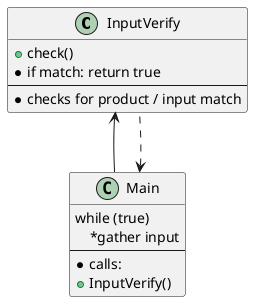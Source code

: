 /*
 *  UCF COP3330 Fall 2021 Assignment 3 Solution
 *  Copyright 2021 Filipe Frances
 */

@startuml

abstract class InputVerify

InputVerify <-- Main
Main <.. InputVerify

class Main{
    while (true)\n    *gather input
    --
    * calls:
    + InputVerify()
}

class InputVerify{
    + check()
    * if match: return true
    --
    * checks for product / input match
}

@enduml
